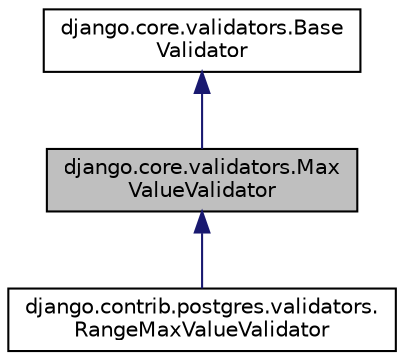 digraph "django.core.validators.MaxValueValidator"
{
 // LATEX_PDF_SIZE
  edge [fontname="Helvetica",fontsize="10",labelfontname="Helvetica",labelfontsize="10"];
  node [fontname="Helvetica",fontsize="10",shape=record];
  Node1 [label="django.core.validators.Max\lValueValidator",height=0.2,width=0.4,color="black", fillcolor="grey75", style="filled", fontcolor="black",tooltip=" "];
  Node2 -> Node1 [dir="back",color="midnightblue",fontsize="10",style="solid",fontname="Helvetica"];
  Node2 [label="django.core.validators.Base\lValidator",height=0.2,width=0.4,color="black", fillcolor="white", style="filled",URL="$df/d4a/classdjango_1_1core_1_1validators_1_1_base_validator.html",tooltip=" "];
  Node1 -> Node3 [dir="back",color="midnightblue",fontsize="10",style="solid",fontname="Helvetica"];
  Node3 [label="django.contrib.postgres.validators.\lRangeMaxValueValidator",height=0.2,width=0.4,color="black", fillcolor="white", style="filled",URL="$d3/da5/classdjango_1_1contrib_1_1postgres_1_1validators_1_1_range_max_value_validator.html",tooltip=" "];
}
